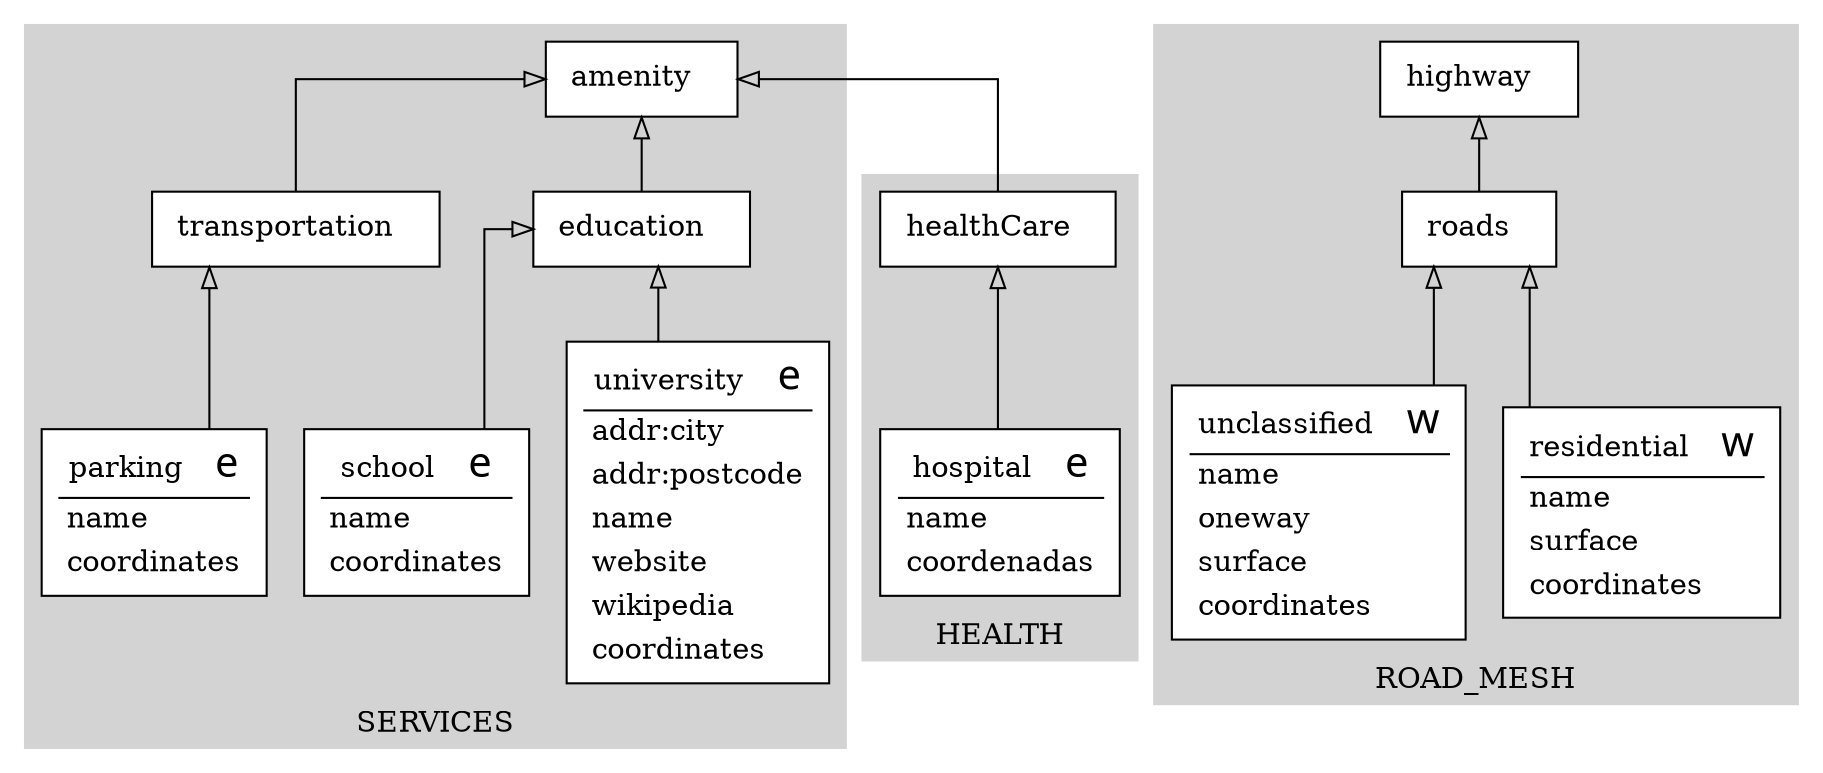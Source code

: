 digraph structs { 
	node [shape=box]
	subgraph cluster_SERVICES {
		node [color=black style=filled]
		color=lightgrey style=filled
		label=SERVICES
		0[style = "filled, bold" penwidth = "1" fillcolor="white" label=<
			<TABLE color="black" border="0">
			 <TR>
				<TD align="center"><font color="black">university</font>  
				<font FACE="sigmoda" POINT-SIZE="20.0"> e</font></TD>
			</TR>
			<hr/>
			<TR>
				<TD align="left">addr:city</TD>
			 </TR>
			<TR>
				<TD align="left">addr:postcode</TD>
			 </TR>
			<TR>
				<TD align="left">name</TD>
			 </TR>
			<TR>
				<TD align="left">website</TD>
			 </TR>
			<TR>
				<TD align="left">wikipedia</TD>
			 </TR>
			<TR>
				<TD align="left">coordinates</TD>
			 </TR>
			</TABLE>>]
		1[style = "filled, bold" penwidth = "1" fillcolor="white" label=<
			<TABLE color="black" border="0">
			 <TR>
				<TD align="center"><font color="black">amenity</font>  </TD>
			</TR>
			</TABLE>>]
		2[style = "filled, bold" penwidth = "1" fillcolor="white" label=<
			<TABLE color="black" border="0">
			 <TR>
				<TD align="center"><font color="black">school</font>  
				<font FACE="sigmoda" POINT-SIZE="20.0"> e</font></TD>
			</TR>
			<hr/>
			<TR>
				<TD align="left">name</TD>
			 </TR>
			<TR>
				<TD align="left">coordinates</TD>
			 </TR>
			</TABLE>>]
		3[style = "filled, bold" penwidth = "1" fillcolor="white" label=<
			<TABLE color="black" border="0">
			 <TR>
				<TD align="center"><font color="black">parking</font>  
				<font FACE="sigmoda" POINT-SIZE="20.0"> e</font></TD>
			</TR>
			<hr/>
			<TR>
				<TD align="left">name</TD>
			 </TR>
			<TR>
				<TD align="left">coordinates</TD>
			 </TR>
			</TABLE>>]
		4[style = "filled, bold" penwidth = "1" fillcolor="white" label=<
			<TABLE color="black" border="0">
			 <TR>
				<TD align="center"><font color="black">education</font>  </TD>
			</TR>
			</TABLE>>]
		5[style = "filled, bold" penwidth = "1" fillcolor="white" label=<
			<TABLE color="black" border="0">
			 <TR>
				<TD align="center"><font color="black">transportation</font>  </TD>
			</TR>
			</TABLE>>]
	}
	subgraph cluster_HEALTH {
		node [color=black style=filled]
		color=lightgrey style=filled
		label=HEALTH
		6[style = "filled, bold" penwidth = "1" fillcolor="white" label=<
			<TABLE color="black" border="0">
			 <TR>
				<TD align="center"><font color="black">hospital</font>  
				<font FACE="sigmoda" POINT-SIZE="20.0"> e</font></TD>
			</TR>
			<hr/>
			<TR>
				<TD align="left">name</TD>
			 </TR>
			<TR>
				<TD align="left">coordenadas</TD>
			 </TR>
			</TABLE>>]
		7[style = "filled, bold" penwidth = "1" fillcolor="white" label=<
			<TABLE color="black" border="0">
			 <TR>
				<TD align="center"><font color="black">healthCare</font>  </TD>
			</TR>
			</TABLE>>]
	}
	subgraph cluster_ROAD_MESH {
		node [color=black style=filled]
		color=lightgrey style=filled
		label=ROAD_MESH
		8[style = "filled, bold" penwidth = "1" fillcolor="white" label=<
			<TABLE color="black" border="0">
			 <TR>
				<TD align="center"><font color="black">residential</font>  
				<font FACE="sigmoda" POINT-SIZE="20.0"> w</font></TD>
			</TR>
			<hr/>
			<TR>
				<TD align="left">name</TD>
			 </TR>
			<TR>
				<TD align="left">surface</TD>
			 </TR>
			<TR>
				<TD align="left">coordinates</TD>
			 </TR>
			</TABLE>>]
		9[style = "filled, bold" penwidth = "1" fillcolor="white" label=<
			<TABLE color="black" border="0">
			 <TR>
				<TD align="center"><font color="black">highway</font>  </TD>
			</TR>
			</TABLE>>]
		10[style = "filled, bold" penwidth = "1" fillcolor="white" label=<
			<TABLE color="black" border="0">
			 <TR>
				<TD align="center"><font color="black">unclassified</font>  
				<font FACE="sigmoda" POINT-SIZE="20.0"> w</font></TD>
			</TR>
			<hr/>
			<TR>
				<TD align="left">name</TD>
			 </TR>
			<TR>
				<TD align="left">oneway</TD>
			 </TR>
			<TR>
				<TD align="left">surface</TD>
			 </TR>
			<TR>
				<TD align="left">coordinates</TD>
			 </TR>
			</TABLE>>]
		11[style = "filled, bold" penwidth = "1" fillcolor="white" label=<
			<TABLE color="black" border="0">
			 <TR>
				<TD align="center"><font color="black">roads</font>  </TD>
			</TR>
			</TABLE>>]
	}
		0 -> 4[arrowhead=onormal]
		2 -> 4[arrowhead=onormal]
		3 -> 5[arrowhead=onormal]
		4 -> 1[arrowhead=onormal]
		5 -> 1[arrowhead=onormal]
		6 -> 7[arrowhead=onormal]
		7 -> 1[arrowhead=onormal]
		8 -> 11[arrowhead=onormal]
		10 -> 11[arrowhead=onormal]
		11 -> 9[arrowhead=onormal]
	rankdir=BT
	splines=ortho
}